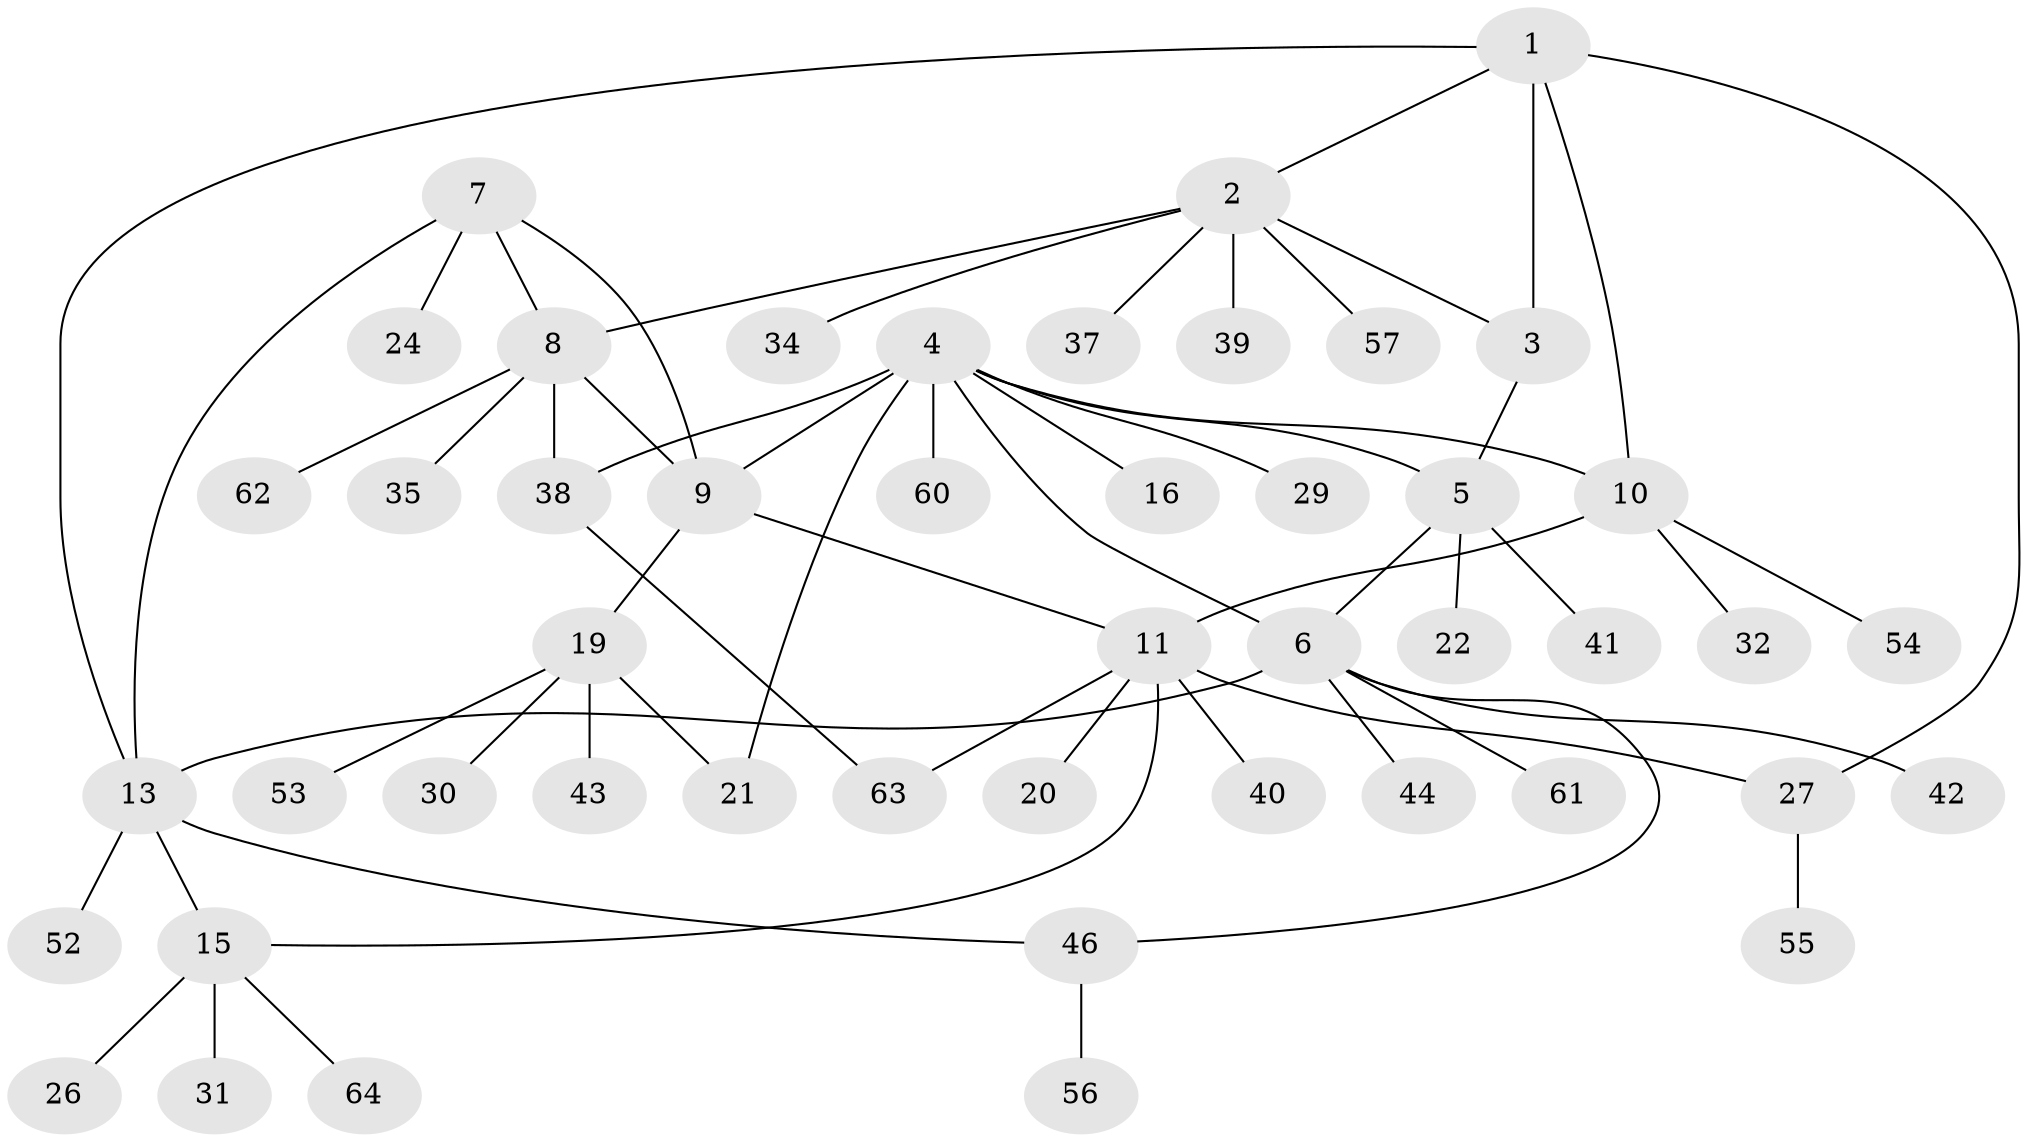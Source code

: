 // original degree distribution, {6: 0.06060606060606061, 5: 0.07575757575757576, 4: 0.07575757575757576, 10: 0.015151515151515152, 7: 0.030303030303030304, 3: 0.030303030303030304, 9: 0.015151515151515152, 1: 0.5757575757575758, 2: 0.12121212121212122}
// Generated by graph-tools (version 1.1) at 2025/42/03/06/25 10:42:10]
// undirected, 47 vertices, 60 edges
graph export_dot {
graph [start="1"]
  node [color=gray90,style=filled];
  1 [super="+25"];
  2 [super="+17"];
  3 [super="+33"];
  4 [super="+66"];
  5 [super="+47"];
  6 [super="+18"];
  7 [super="+65"];
  8 [super="+28"];
  9;
  10 [super="+12"];
  11 [super="+48"];
  13 [super="+14"];
  15 [super="+59"];
  16;
  19 [super="+49"];
  20;
  21 [super="+23"];
  22;
  24;
  26;
  27 [super="+36"];
  29;
  30;
  31 [super="+58"];
  32;
  34;
  35;
  37;
  38 [super="+50"];
  39;
  40;
  41;
  42 [super="+45"];
  43;
  44;
  46 [super="+51"];
  52;
  53;
  54;
  55;
  56;
  57;
  60;
  61;
  62;
  63;
  64;
  1 -- 2;
  1 -- 3;
  1 -- 10;
  1 -- 27;
  1 -- 13;
  2 -- 3;
  2 -- 8;
  2 -- 57;
  2 -- 34;
  2 -- 37;
  2 -- 39;
  3 -- 5;
  4 -- 5;
  4 -- 6;
  4 -- 9;
  4 -- 16;
  4 -- 29;
  4 -- 38;
  4 -- 60;
  4 -- 10;
  4 -- 21;
  5 -- 6;
  5 -- 22;
  5 -- 41;
  6 -- 42;
  6 -- 44;
  6 -- 61;
  6 -- 13;
  6 -- 46;
  7 -- 8;
  7 -- 9;
  7 -- 13;
  7 -- 24;
  8 -- 9;
  8 -- 35;
  8 -- 62;
  8 -- 38;
  9 -- 11;
  9 -- 19;
  10 -- 11 [weight=2];
  10 -- 32;
  10 -- 54;
  11 -- 15;
  11 -- 20;
  11 -- 27;
  11 -- 40;
  11 -- 63;
  13 -- 15 [weight=2];
  13 -- 52;
  13 -- 46;
  15 -- 26;
  15 -- 31;
  15 -- 64;
  19 -- 21;
  19 -- 30;
  19 -- 43;
  19 -- 53;
  27 -- 55;
  38 -- 63;
  46 -- 56;
}
